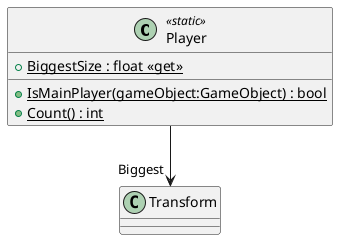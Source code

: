 @startuml
class Player <<static>> {
    + {static} IsMainPlayer(gameObject:GameObject) : bool
    + {static} Count() : int
    + {static} BiggestSize : float <<get>>
}
Player --> "Biggest" Transform
@enduml
